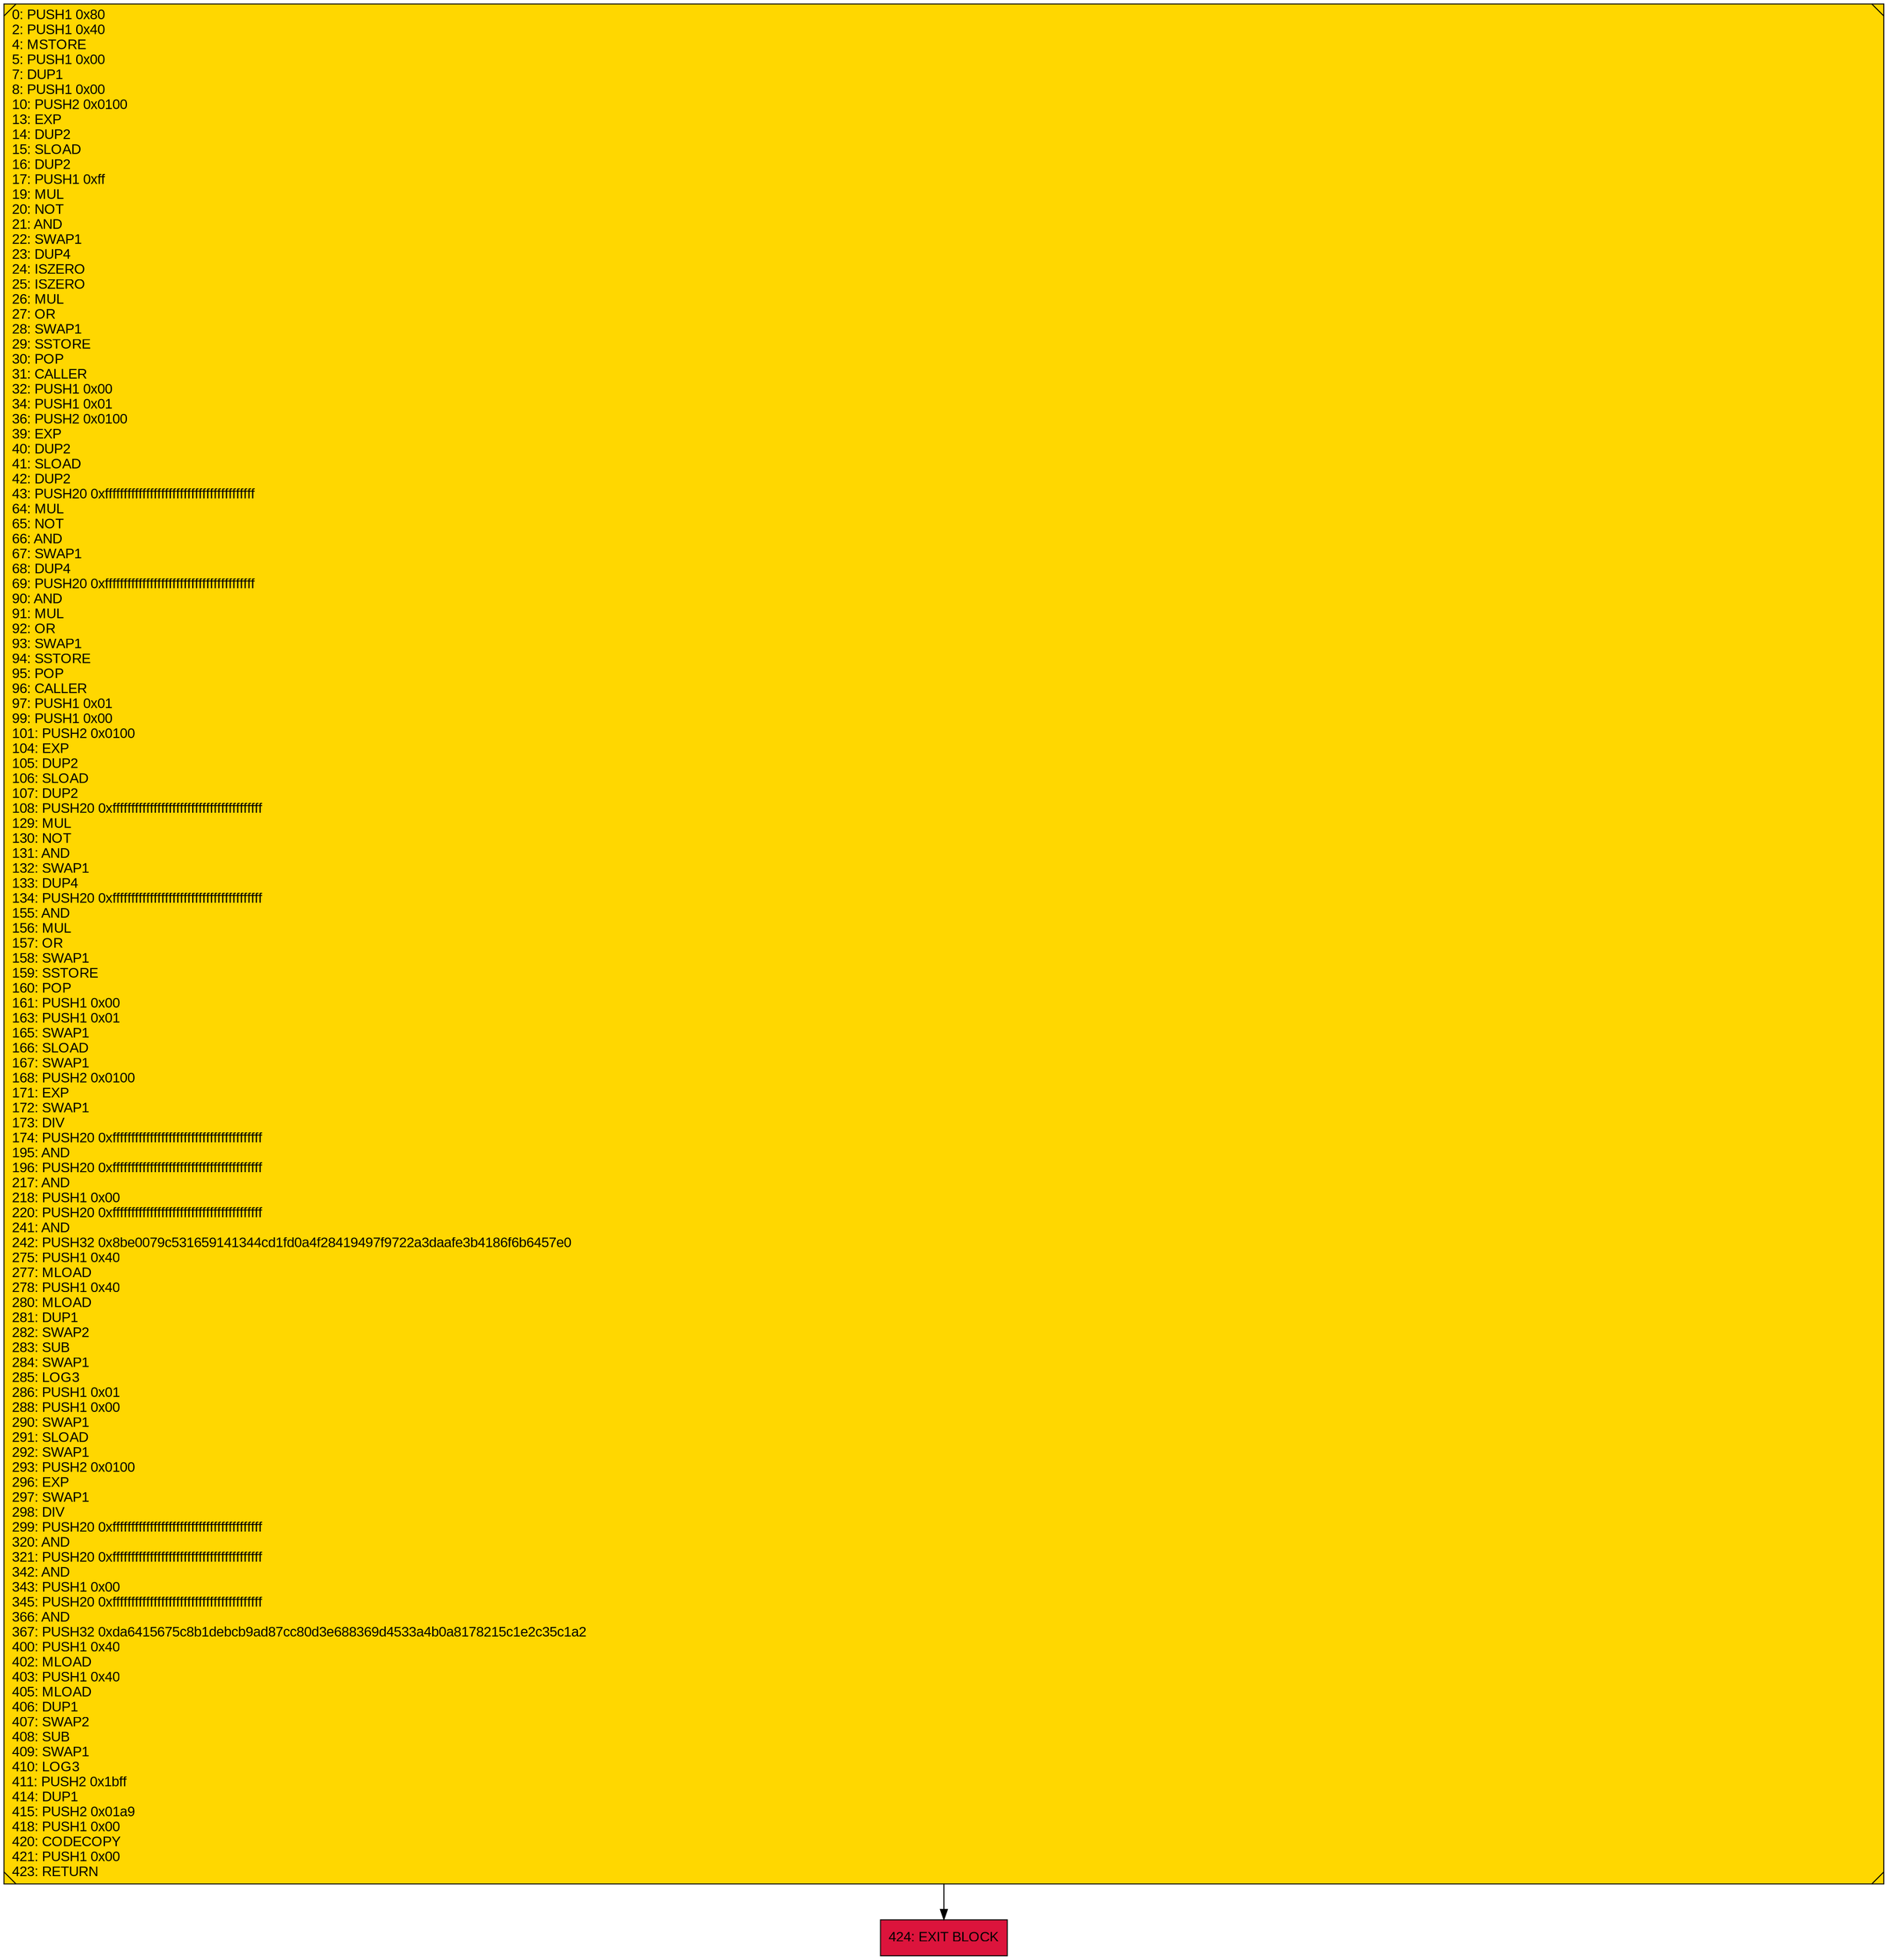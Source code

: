 digraph G {
bgcolor=transparent rankdir=UD;
node [shape=box style=filled color=black fillcolor=white fontname=arial fontcolor=black];
0 [label="0: PUSH1 0x80\l2: PUSH1 0x40\l4: MSTORE\l5: PUSH1 0x00\l7: DUP1\l8: PUSH1 0x00\l10: PUSH2 0x0100\l13: EXP\l14: DUP2\l15: SLOAD\l16: DUP2\l17: PUSH1 0xff\l19: MUL\l20: NOT\l21: AND\l22: SWAP1\l23: DUP4\l24: ISZERO\l25: ISZERO\l26: MUL\l27: OR\l28: SWAP1\l29: SSTORE\l30: POP\l31: CALLER\l32: PUSH1 0x00\l34: PUSH1 0x01\l36: PUSH2 0x0100\l39: EXP\l40: DUP2\l41: SLOAD\l42: DUP2\l43: PUSH20 0xffffffffffffffffffffffffffffffffffffffff\l64: MUL\l65: NOT\l66: AND\l67: SWAP1\l68: DUP4\l69: PUSH20 0xffffffffffffffffffffffffffffffffffffffff\l90: AND\l91: MUL\l92: OR\l93: SWAP1\l94: SSTORE\l95: POP\l96: CALLER\l97: PUSH1 0x01\l99: PUSH1 0x00\l101: PUSH2 0x0100\l104: EXP\l105: DUP2\l106: SLOAD\l107: DUP2\l108: PUSH20 0xffffffffffffffffffffffffffffffffffffffff\l129: MUL\l130: NOT\l131: AND\l132: SWAP1\l133: DUP4\l134: PUSH20 0xffffffffffffffffffffffffffffffffffffffff\l155: AND\l156: MUL\l157: OR\l158: SWAP1\l159: SSTORE\l160: POP\l161: PUSH1 0x00\l163: PUSH1 0x01\l165: SWAP1\l166: SLOAD\l167: SWAP1\l168: PUSH2 0x0100\l171: EXP\l172: SWAP1\l173: DIV\l174: PUSH20 0xffffffffffffffffffffffffffffffffffffffff\l195: AND\l196: PUSH20 0xffffffffffffffffffffffffffffffffffffffff\l217: AND\l218: PUSH1 0x00\l220: PUSH20 0xffffffffffffffffffffffffffffffffffffffff\l241: AND\l242: PUSH32 0x8be0079c531659141344cd1fd0a4f28419497f9722a3daafe3b4186f6b6457e0\l275: PUSH1 0x40\l277: MLOAD\l278: PUSH1 0x40\l280: MLOAD\l281: DUP1\l282: SWAP2\l283: SUB\l284: SWAP1\l285: LOG3\l286: PUSH1 0x01\l288: PUSH1 0x00\l290: SWAP1\l291: SLOAD\l292: SWAP1\l293: PUSH2 0x0100\l296: EXP\l297: SWAP1\l298: DIV\l299: PUSH20 0xffffffffffffffffffffffffffffffffffffffff\l320: AND\l321: PUSH20 0xffffffffffffffffffffffffffffffffffffffff\l342: AND\l343: PUSH1 0x00\l345: PUSH20 0xffffffffffffffffffffffffffffffffffffffff\l366: AND\l367: PUSH32 0xda6415675c8b1debcb9ad87cc80d3e688369d4533a4b0a8178215c1e2c35c1a2\l400: PUSH1 0x40\l402: MLOAD\l403: PUSH1 0x40\l405: MLOAD\l406: DUP1\l407: SWAP2\l408: SUB\l409: SWAP1\l410: LOG3\l411: PUSH2 0x1bff\l414: DUP1\l415: PUSH2 0x01a9\l418: PUSH1 0x00\l420: CODECOPY\l421: PUSH1 0x00\l423: RETURN\l" shape=Msquare fillcolor=gold ];
424 [label="424: EXIT BLOCK\l" fillcolor=crimson ];
0 -> 424;
}